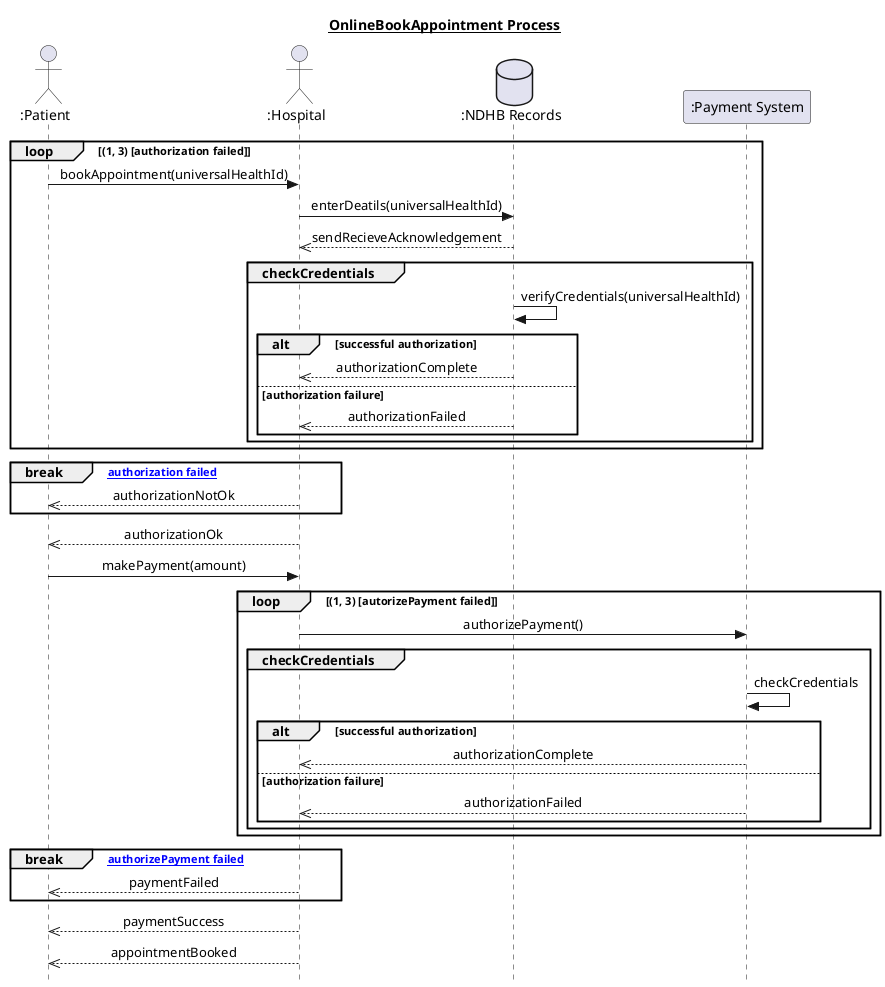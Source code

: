 @startuml seq 2

skinparam Style strictuml
skinparam SequenceMessageAlignment center

database ":NDHB Records" as nr order 10
actor ":Patient" as pt
actor ":Hospital" as hp
participant ":Payment System" as ps order 20

title __OnlineBookAppointment Process__



loop (1, 3) [authorization failed]
pt -> hp : bookAppointment(universalHealthId)
hp -> nr : enterDeatils(universalHealthId)
hp <<-- nr : sendRecieveAcknowledgement

    group checkCredentials
        nr -> nr : verifyCredentials(universalHealthId)
        alt successful authorization
            hp <<-- nr : authorizationComplete
        else authorization failure
            hp <<-- nr : authorizationFailed
        end
 
    end
end

break ["authorization failed"]
pt <<-- hp : authorizationNotOk
end

pt <<-- hp : authorizationOk

pt -> hp : makePayment(amount)

loop (1, 3) [autorizePayment failed]
hp -> ps : authorizePayment()
    group checkCredentials
            ps -> ps : checkCredentials
            alt successful authorization
                hp <<-- ps : authorizationComplete
            else authorization failure
                hp <<-- ps : authorizationFailed
            end
    end
end

break ["authorizePayment failed"]
pt <<-- hp : paymentFailed
end

pt <<-- hp : paymentSuccess

pt <<-- hp : appointmentBooked

@enduml